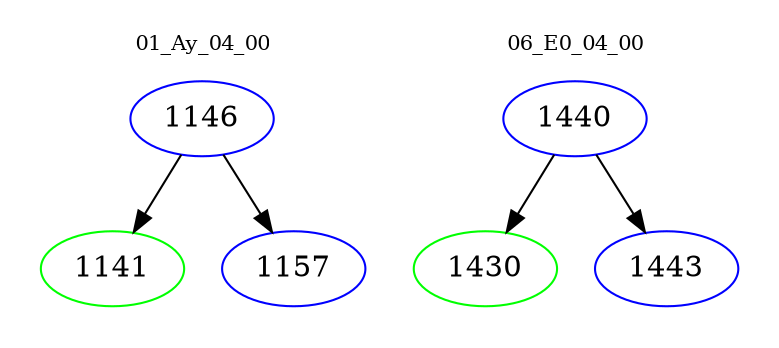 digraph{
subgraph cluster_0 {
color = white
label = "01_Ay_04_00";
fontsize=10;
T0_1146 [label="1146", color="blue"]
T0_1146 -> T0_1141 [color="black"]
T0_1141 [label="1141", color="green"]
T0_1146 -> T0_1157 [color="black"]
T0_1157 [label="1157", color="blue"]
}
subgraph cluster_1 {
color = white
label = "06_E0_04_00";
fontsize=10;
T1_1440 [label="1440", color="blue"]
T1_1440 -> T1_1430 [color="black"]
T1_1430 [label="1430", color="green"]
T1_1440 -> T1_1443 [color="black"]
T1_1443 [label="1443", color="blue"]
}
}
